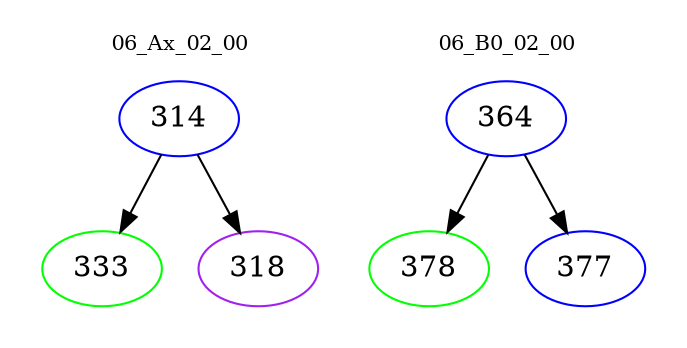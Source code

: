 digraph{
subgraph cluster_0 {
color = white
label = "06_Ax_02_00";
fontsize=10;
T0_314 [label="314", color="blue"]
T0_314 -> T0_333 [color="black"]
T0_333 [label="333", color="green"]
T0_314 -> T0_318 [color="black"]
T0_318 [label="318", color="purple"]
}
subgraph cluster_1 {
color = white
label = "06_B0_02_00";
fontsize=10;
T1_364 [label="364", color="blue"]
T1_364 -> T1_378 [color="black"]
T1_378 [label="378", color="green"]
T1_364 -> T1_377 [color="black"]
T1_377 [label="377", color="blue"]
}
}
